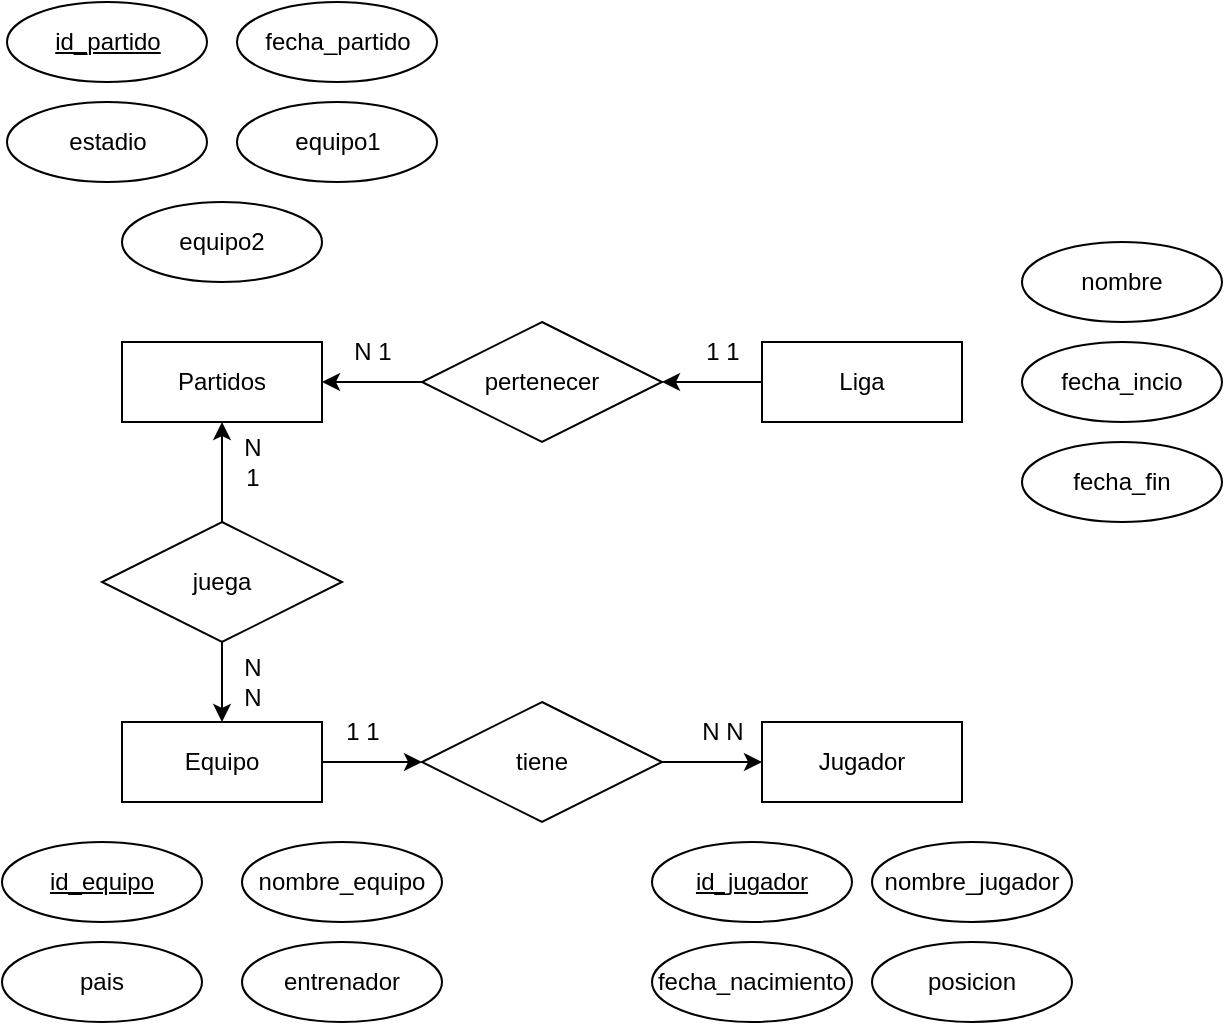 <mxfile version="22.0.4" type="github">
  <diagram id="R2lEEEUBdFMjLlhIrx00" name="Page-1">
    <mxGraphModel dx="1032" dy="1100" grid="1" gridSize="10" guides="1" tooltips="1" connect="1" arrows="1" fold="1" page="1" pageScale="1" pageWidth="850" pageHeight="1100" math="0" shadow="0" extFonts="Permanent Marker^https://fonts.googleapis.com/css?family=Permanent+Marker">
      <root>
        <mxCell id="0" />
        <mxCell id="1" parent="0" />
        <mxCell id="Mh6ZXxKZ-o6gmuft4IL4-3" style="edgeStyle=orthogonalEdgeStyle;rounded=0;orthogonalLoop=1;jettySize=auto;html=1;entryX=0;entryY=0.5;entryDx=0;entryDy=0;" edge="1" parent="1" source="IphxYgMlucJq1Pfs0UGr-1" target="Mh6ZXxKZ-o6gmuft4IL4-2">
          <mxGeometry relative="1" as="geometry" />
        </mxCell>
        <mxCell id="IphxYgMlucJq1Pfs0UGr-1" value="Equipo" style="whiteSpace=wrap;html=1;align=center;" parent="1" vertex="1">
          <mxGeometry x="190" y="390" width="100" height="40" as="geometry" />
        </mxCell>
        <mxCell id="IphxYgMlucJq1Pfs0UGr-2" value="Jugador" style="whiteSpace=wrap;html=1;align=center;" parent="1" vertex="1">
          <mxGeometry x="510" y="390" width="100" height="40" as="geometry" />
        </mxCell>
        <mxCell id="IphxYgMlucJq1Pfs0UGr-3" value="Partidos" style="whiteSpace=wrap;html=1;align=center;" parent="1" vertex="1">
          <mxGeometry x="190" y="200" width="100" height="40" as="geometry" />
        </mxCell>
        <mxCell id="IphxYgMlucJq1Pfs0UGr-4" value="id_equipo" style="ellipse;whiteSpace=wrap;html=1;align=center;fontStyle=4" parent="1" vertex="1">
          <mxGeometry x="130" y="450" width="100" height="40" as="geometry" />
        </mxCell>
        <mxCell id="IphxYgMlucJq1Pfs0UGr-5" value="id_jugador" style="ellipse;whiteSpace=wrap;html=1;align=center;fontStyle=4" parent="1" vertex="1">
          <mxGeometry x="455" y="450" width="100" height="40" as="geometry" />
        </mxCell>
        <mxCell id="IphxYgMlucJq1Pfs0UGr-6" value="nombre_equipo" style="ellipse;whiteSpace=wrap;html=1;align=center;" parent="1" vertex="1">
          <mxGeometry x="250" y="450" width="100" height="40" as="geometry" />
        </mxCell>
        <mxCell id="IphxYgMlucJq1Pfs0UGr-7" value="nombre_jugador" style="ellipse;whiteSpace=wrap;html=1;align=center;" parent="1" vertex="1">
          <mxGeometry x="565" y="450" width="100" height="40" as="geometry" />
        </mxCell>
        <mxCell id="IphxYgMlucJq1Pfs0UGr-8" value="fecha_nacimiento" style="ellipse;whiteSpace=wrap;html=1;align=center;" parent="1" vertex="1">
          <mxGeometry x="455" y="500" width="100" height="40" as="geometry" />
        </mxCell>
        <mxCell id="IphxYgMlucJq1Pfs0UGr-9" value="pais" style="ellipse;whiteSpace=wrap;html=1;align=center;" parent="1" vertex="1">
          <mxGeometry x="130" y="500" width="100" height="40" as="geometry" />
        </mxCell>
        <mxCell id="IphxYgMlucJq1Pfs0UGr-10" value="entrenador" style="ellipse;whiteSpace=wrap;html=1;align=center;" parent="1" vertex="1">
          <mxGeometry x="250" y="500" width="100" height="40" as="geometry" />
        </mxCell>
        <mxCell id="IphxYgMlucJq1Pfs0UGr-11" value="posicion" style="ellipse;whiteSpace=wrap;html=1;align=center;" parent="1" vertex="1">
          <mxGeometry x="565" y="500" width="100" height="40" as="geometry" />
        </mxCell>
        <mxCell id="IphxYgMlucJq1Pfs0UGr-12" value="id_partido" style="ellipse;whiteSpace=wrap;html=1;align=center;fontStyle=4" parent="1" vertex="1">
          <mxGeometry x="132.5" y="30" width="100" height="40" as="geometry" />
        </mxCell>
        <mxCell id="IphxYgMlucJq1Pfs0UGr-13" value="fecha_partido" style="ellipse;whiteSpace=wrap;html=1;align=center;" parent="1" vertex="1">
          <mxGeometry x="247.5" y="30" width="100" height="40" as="geometry" />
        </mxCell>
        <mxCell id="IphxYgMlucJq1Pfs0UGr-14" value="estadio" style="ellipse;whiteSpace=wrap;html=1;align=center;" parent="1" vertex="1">
          <mxGeometry x="132.5" y="80" width="100" height="40" as="geometry" />
        </mxCell>
        <mxCell id="IphxYgMlucJq1Pfs0UGr-15" value="equipo1" style="ellipse;whiteSpace=wrap;html=1;align=center;" parent="1" vertex="1">
          <mxGeometry x="247.5" y="80" width="100" height="40" as="geometry" />
        </mxCell>
        <mxCell id="IphxYgMlucJq1Pfs0UGr-16" value="equipo2" style="ellipse;whiteSpace=wrap;html=1;align=center;" parent="1" vertex="1">
          <mxGeometry x="190" y="130" width="100" height="40" as="geometry" />
        </mxCell>
        <mxCell id="Mh6ZXxKZ-o6gmuft4IL4-4" style="edgeStyle=orthogonalEdgeStyle;rounded=0;orthogonalLoop=1;jettySize=auto;html=1;" edge="1" parent="1" source="Mh6ZXxKZ-o6gmuft4IL4-2" target="IphxYgMlucJq1Pfs0UGr-2">
          <mxGeometry relative="1" as="geometry" />
        </mxCell>
        <mxCell id="Mh6ZXxKZ-o6gmuft4IL4-2" value="tiene" style="shape=rhombus;perimeter=rhombusPerimeter;whiteSpace=wrap;html=1;align=center;" vertex="1" parent="1">
          <mxGeometry x="340" y="380" width="120" height="60" as="geometry" />
        </mxCell>
        <mxCell id="Mh6ZXxKZ-o6gmuft4IL4-11" style="edgeStyle=orthogonalEdgeStyle;rounded=0;orthogonalLoop=1;jettySize=auto;html=1;entryX=1;entryY=0.5;entryDx=0;entryDy=0;" edge="1" parent="1" source="Mh6ZXxKZ-o6gmuft4IL4-5" target="Mh6ZXxKZ-o6gmuft4IL4-9">
          <mxGeometry relative="1" as="geometry" />
        </mxCell>
        <mxCell id="Mh6ZXxKZ-o6gmuft4IL4-5" value="Liga" style="whiteSpace=wrap;html=1;align=center;" vertex="1" parent="1">
          <mxGeometry x="510" y="200" width="100" height="40" as="geometry" />
        </mxCell>
        <mxCell id="Mh6ZXxKZ-o6gmuft4IL4-7" style="edgeStyle=orthogonalEdgeStyle;rounded=0;orthogonalLoop=1;jettySize=auto;html=1;entryX=0.5;entryY=0;entryDx=0;entryDy=0;" edge="1" parent="1" source="Mh6ZXxKZ-o6gmuft4IL4-6" target="IphxYgMlucJq1Pfs0UGr-1">
          <mxGeometry relative="1" as="geometry" />
        </mxCell>
        <mxCell id="Mh6ZXxKZ-o6gmuft4IL4-8" style="edgeStyle=orthogonalEdgeStyle;rounded=0;orthogonalLoop=1;jettySize=auto;html=1;entryX=0.5;entryY=1;entryDx=0;entryDy=0;" edge="1" parent="1" source="Mh6ZXxKZ-o6gmuft4IL4-6" target="IphxYgMlucJq1Pfs0UGr-3">
          <mxGeometry relative="1" as="geometry" />
        </mxCell>
        <mxCell id="Mh6ZXxKZ-o6gmuft4IL4-6" value="juega" style="shape=rhombus;perimeter=rhombusPerimeter;whiteSpace=wrap;html=1;align=center;" vertex="1" parent="1">
          <mxGeometry x="180" y="290" width="120" height="60" as="geometry" />
        </mxCell>
        <mxCell id="Mh6ZXxKZ-o6gmuft4IL4-12" style="edgeStyle=orthogonalEdgeStyle;rounded=0;orthogonalLoop=1;jettySize=auto;html=1;" edge="1" parent="1" source="Mh6ZXxKZ-o6gmuft4IL4-9" target="IphxYgMlucJq1Pfs0UGr-3">
          <mxGeometry relative="1" as="geometry" />
        </mxCell>
        <mxCell id="Mh6ZXxKZ-o6gmuft4IL4-9" value="pertenecer" style="shape=rhombus;perimeter=rhombusPerimeter;whiteSpace=wrap;html=1;align=center;" vertex="1" parent="1">
          <mxGeometry x="340" y="190" width="120" height="60" as="geometry" />
        </mxCell>
        <mxCell id="Mh6ZXxKZ-o6gmuft4IL4-13" value="nombre" style="ellipse;whiteSpace=wrap;html=1;align=center;" vertex="1" parent="1">
          <mxGeometry x="640" y="150" width="100" height="40" as="geometry" />
        </mxCell>
        <mxCell id="Mh6ZXxKZ-o6gmuft4IL4-14" value="fecha_incio" style="ellipse;whiteSpace=wrap;html=1;align=center;" vertex="1" parent="1">
          <mxGeometry x="640" y="200" width="100" height="40" as="geometry" />
        </mxCell>
        <mxCell id="Mh6ZXxKZ-o6gmuft4IL4-15" value="fecha_fin" style="ellipse;whiteSpace=wrap;html=1;align=center;" vertex="1" parent="1">
          <mxGeometry x="640" y="250" width="100" height="40" as="geometry" />
        </mxCell>
        <mxCell id="Mh6ZXxKZ-o6gmuft4IL4-16" value="N N" style="text;html=1;align=center;verticalAlign=middle;resizable=0;points=[];autosize=1;strokeColor=none;fillColor=none;" vertex="1" parent="1">
          <mxGeometry x="470" y="380" width="40" height="30" as="geometry" />
        </mxCell>
        <mxCell id="Mh6ZXxKZ-o6gmuft4IL4-17" value="1 1" style="text;html=1;align=center;verticalAlign=middle;resizable=0;points=[];autosize=1;strokeColor=none;fillColor=none;" vertex="1" parent="1">
          <mxGeometry x="290" y="380" width="40" height="30" as="geometry" />
        </mxCell>
        <mxCell id="Mh6ZXxKZ-o6gmuft4IL4-18" value="N&lt;br&gt;1" style="text;html=1;align=center;verticalAlign=middle;resizable=0;points=[];autosize=1;strokeColor=none;fillColor=none;" vertex="1" parent="1">
          <mxGeometry x="240" y="240" width="30" height="40" as="geometry" />
        </mxCell>
        <mxCell id="Mh6ZXxKZ-o6gmuft4IL4-19" value="N&lt;br&gt;N" style="text;html=1;align=center;verticalAlign=middle;resizable=0;points=[];autosize=1;strokeColor=none;fillColor=none;" vertex="1" parent="1">
          <mxGeometry x="240" y="350" width="30" height="40" as="geometry" />
        </mxCell>
        <mxCell id="Mh6ZXxKZ-o6gmuft4IL4-20" value="N 1" style="text;html=1;align=center;verticalAlign=middle;resizable=0;points=[];autosize=1;strokeColor=none;fillColor=none;" vertex="1" parent="1">
          <mxGeometry x="295" y="190" width="40" height="30" as="geometry" />
        </mxCell>
        <mxCell id="Mh6ZXxKZ-o6gmuft4IL4-22" value="1 1" style="text;html=1;align=center;verticalAlign=middle;resizable=0;points=[];autosize=1;strokeColor=none;fillColor=none;" vertex="1" parent="1">
          <mxGeometry x="470" y="190" width="40" height="30" as="geometry" />
        </mxCell>
      </root>
    </mxGraphModel>
  </diagram>
</mxfile>

